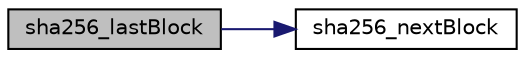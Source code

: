 digraph "sha256_lastBlock"
{
 // INTERACTIVE_SVG=YES
 // LATEX_PDF_SIZE
  bgcolor="transparent";
  edge [fontname="Helvetica",fontsize="10",labelfontname="Helvetica",labelfontsize="10"];
  node [fontname="Helvetica",fontsize="10",shape=record];
  rankdir="LR";
  Node1 [label="sha256_lastBlock",height=0.2,width=0.4,color="black", fillcolor="grey75", style="filled", fontcolor="black",tooltip="function to process the last block being hashed"];
  Node1 -> Node2 [color="midnightblue",fontsize="10",style="solid",fontname="Helvetica"];
  Node2 [label="sha256_nextBlock",height=0.2,width=0.4,color="black",URL="$sha256_8c.html#a33a5ddbbf0f2cb105a2191a72624138d",tooltip="update the context with a given block"];
}
